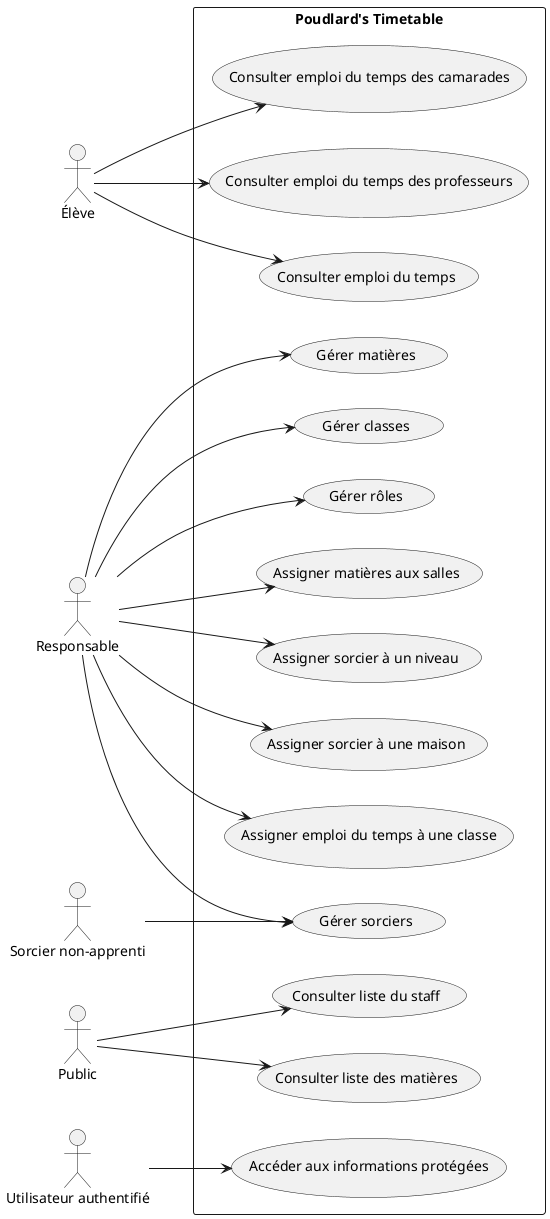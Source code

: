 @startuml
left to right direction

actor "Élève" as Eleve
actor "Responsable" as Responsable
actor "Public" as Public
actor "Utilisateur authentifié" as UtilisateurAuthentifie
actor "Sorcier non-apprenti" as SorcierNonApprenti

rectangle "Poudlard's Timetable" {
    usecase "Consulter emploi du temps" as C1
    usecase "Consulter emploi du temps des camarades" as C2
    usecase "Consulter emploi du temps des professeurs" as C3
    usecase "Gérer matières" as C4
    usecase "Gérer classes" as C5
    usecase "Gérer sorciers" as C6
    usecase "Gérer rôles" as C7
    usecase "Assigner matières aux salles" as C8
    usecase "Consulter liste des matières" as C9
    usecase "Consulter liste du staff" as C10
    usecase "Accéder aux informations protégées" as C11
    usecase "Assigner sorcier à un niveau" as C12
    usecase "Assigner sorcier à une maison" as C13
    usecase "Assigner emploi du temps à une classe" as C14
}

Eleve --> C1
Eleve --> C2
Eleve --> C3
Responsable --> C4
Responsable --> C5
Responsable --> C6
Responsable --> C7
Responsable --> C8
Responsable --> C12
Responsable --> C13
Responsable --> C14
Public --> C9
Public --> C10
UtilisateurAuthentifie --> C11
SorcierNonApprenti --> C6
@enduml
